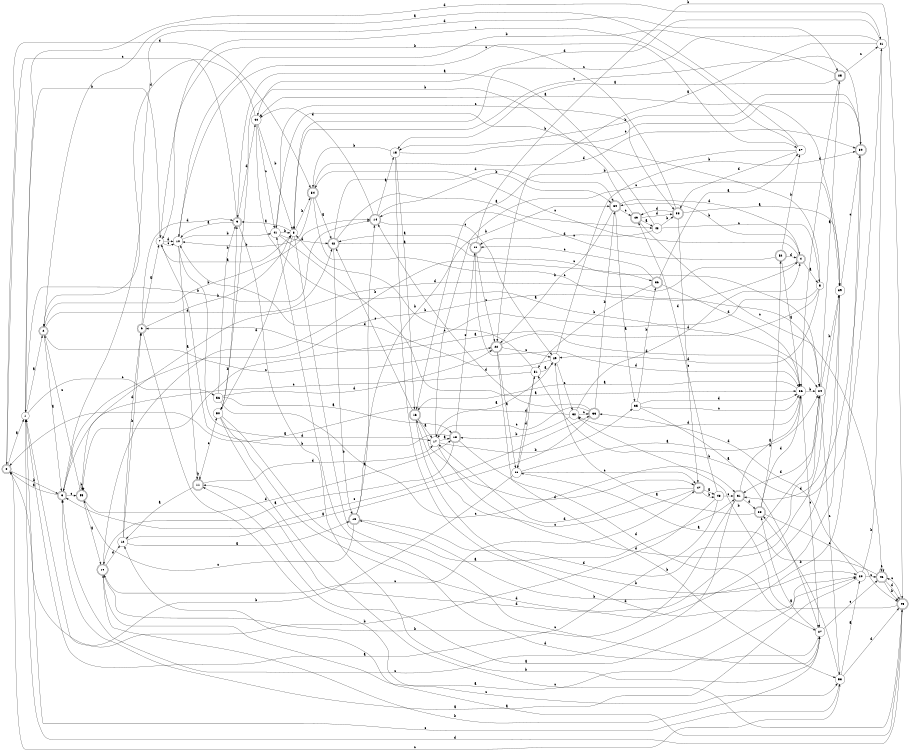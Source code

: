 digraph n46_5 {
__start0 [label="" shape="none"];

rankdir=LR;
size="8,5";

s0 [style="rounded,filled", color="black", fillcolor="white" shape="doublecircle", label="0"];
s1 [style="filled", color="black", fillcolor="white" shape="circle", label="1"];
s2 [style="rounded,filled", color="black", fillcolor="white" shape="doublecircle", label="2"];
s3 [style="rounded,filled", color="black", fillcolor="white" shape="doublecircle", label="3"];
s4 [style="rounded,filled", color="black", fillcolor="white" shape="doublecircle", label="4"];
s5 [style="filled", color="black", fillcolor="white" shape="circle", label="5"];
s6 [style="rounded,filled", color="black", fillcolor="white" shape="doublecircle", label="6"];
s7 [style="filled", color="black", fillcolor="white" shape="circle", label="7"];
s8 [style="filled", color="black", fillcolor="white" shape="circle", label="8"];
s9 [style="rounded,filled", color="black", fillcolor="white" shape="doublecircle", label="9"];
s10 [style="filled", color="black", fillcolor="white" shape="circle", label="10"];
s11 [style="rounded,filled", color="black", fillcolor="white" shape="doublecircle", label="11"];
s12 [style="filled", color="black", fillcolor="white" shape="circle", label="12"];
s13 [style="rounded,filled", color="black", fillcolor="white" shape="doublecircle", label="13"];
s14 [style="rounded,filled", color="black", fillcolor="white" shape="doublecircle", label="14"];
s15 [style="filled", color="black", fillcolor="white" shape="circle", label="15"];
s16 [style="rounded,filled", color="black", fillcolor="white" shape="doublecircle", label="16"];
s17 [style="filled", color="black", fillcolor="white" shape="circle", label="17"];
s18 [style="rounded,filled", color="black", fillcolor="white" shape="doublecircle", label="18"];
s19 [style="rounded,filled", color="black", fillcolor="white" shape="doublecircle", label="19"];
s20 [style="filled", color="black", fillcolor="white" shape="circle", label="20"];
s21 [style="filled", color="black", fillcolor="white" shape="circle", label="21"];
s22 [style="rounded,filled", color="black", fillcolor="white" shape="doublecircle", label="22"];
s23 [style="filled", color="black", fillcolor="white" shape="circle", label="23"];
s24 [style="filled", color="black", fillcolor="white" shape="circle", label="24"];
s25 [style="rounded,filled", color="black", fillcolor="white" shape="doublecircle", label="25"];
s26 [style="filled", color="black", fillcolor="white" shape="circle", label="26"];
s27 [style="filled", color="black", fillcolor="white" shape="circle", label="27"];
s28 [style="rounded,filled", color="black", fillcolor="white" shape="doublecircle", label="28"];
s29 [style="filled", color="black", fillcolor="white" shape="circle", label="29"];
s30 [style="rounded,filled", color="black", fillcolor="white" shape="doublecircle", label="30"];
s31 [style="rounded,filled", color="black", fillcolor="white" shape="doublecircle", label="31"];
s32 [style="filled", color="black", fillcolor="white" shape="circle", label="32"];
s33 [style="rounded,filled", color="black", fillcolor="white" shape="doublecircle", label="33"];
s34 [style="rounded,filled", color="black", fillcolor="white" shape="doublecircle", label="34"];
s35 [style="filled", color="black", fillcolor="white" shape="circle", label="35"];
s36 [style="rounded,filled", color="black", fillcolor="white" shape="doublecircle", label="36"];
s37 [style="filled", color="black", fillcolor="white" shape="circle", label="37"];
s38 [style="rounded,filled", color="black", fillcolor="white" shape="doublecircle", label="38"];
s39 [style="filled", color="black", fillcolor="white" shape="circle", label="39"];
s40 [style="filled", color="black", fillcolor="white" shape="circle", label="40"];
s41 [style="filled", color="black", fillcolor="white" shape="circle", label="41"];
s42 [style="rounded,filled", color="black", fillcolor="white" shape="doublecircle", label="42"];
s43 [style="filled", color="black", fillcolor="white" shape="circle", label="43"];
s44 [style="rounded,filled", color="black", fillcolor="white" shape="doublecircle", label="44"];
s45 [style="rounded,filled", color="black", fillcolor="white" shape="doublecircle", label="45"];
s46 [style="rounded,filled", color="black", fillcolor="white" shape="doublecircle", label="46"];
s47 [style="rounded,filled", color="black", fillcolor="white" shape="doublecircle", label="47"];
s48 [style="filled", color="black", fillcolor="white" shape="circle", label="48"];
s49 [style="rounded,filled", color="black", fillcolor="white" shape="doublecircle", label="49"];
s50 [style="filled", color="black", fillcolor="white" shape="circle", label="50"];
s51 [style="filled", color="black", fillcolor="white" shape="circle", label="51"];
s52 [style="rounded,filled", color="black", fillcolor="white" shape="doublecircle", label="52"];
s53 [style="filled", color="black", fillcolor="white" shape="circle", label="53"];
s54 [style="rounded,filled", color="black", fillcolor="white" shape="doublecircle", label="54"];
s55 [style="rounded,filled", color="black", fillcolor="white" shape="doublecircle", label="55"];
s56 [style="filled", color="black", fillcolor="white" shape="circle", label="56"];
s0 -> s1 [label="a"];
s0 -> s3 [label="b"];
s0 -> s53 [label="c"];
s0 -> s54 [label="d"];
s1 -> s2 [label="a"];
s1 -> s14 [label="b"];
s1 -> s56 [label="c"];
s1 -> s21 [label="d"];
s2 -> s3 [label="a"];
s2 -> s14 [label="b"];
s2 -> s22 [label="c"];
s2 -> s42 [label="d"];
s3 -> s0 [label="a"];
s3 -> s4 [label="b"];
s3 -> s55 [label="c"];
s3 -> s25 [label="d"];
s4 -> s5 [label="a"];
s4 -> s34 [label="b"];
s4 -> s54 [label="c"];
s4 -> s55 [label="d"];
s5 -> s6 [label="a"];
s5 -> s41 [label="b"];
s5 -> s55 [label="c"];
s5 -> s29 [label="d"];
s6 -> s7 [label="a"];
s6 -> s8 [label="b"];
s6 -> s53 [label="c"];
s6 -> s9 [label="d"];
s7 -> s8 [label="a"];
s7 -> s1 [label="b"];
s7 -> s10 [label="c"];
s7 -> s10 [label="d"];
s8 -> s9 [label="a"];
s8 -> s54 [label="b"];
s8 -> s27 [label="c"];
s8 -> s50 [label="d"];
s9 -> s10 [label="a"];
s9 -> s27 [label="b"];
s9 -> s0 [label="c"];
s9 -> s40 [label="d"];
s10 -> s11 [label="a"];
s10 -> s41 [label="b"];
s10 -> s37 [label="c"];
s10 -> s17 [label="d"];
s11 -> s12 [label="a"];
s11 -> s11 [label="b"];
s11 -> s50 [label="c"];
s11 -> s17 [label="d"];
s12 -> s13 [label="a"];
s12 -> s6 [label="b"];
s12 -> s33 [label="c"];
s12 -> s6 [label="d"];
s13 -> s14 [label="a"];
s13 -> s34 [label="b"];
s13 -> s55 [label="c"];
s13 -> s24 [label="d"];
s14 -> s15 [label="a"];
s14 -> s34 [label="b"];
s14 -> s29 [label="c"];
s14 -> s40 [label="d"];
s15 -> s16 [label="a"];
s15 -> s54 [label="b"];
s15 -> s30 [label="c"];
s15 -> s20 [label="d"];
s16 -> s17 [label="a"];
s16 -> s20 [label="b"];
s16 -> s42 [label="c"];
s16 -> s47 [label="d"];
s17 -> s18 [label="a"];
s17 -> s35 [label="b"];
s17 -> s39 [label="c"];
s17 -> s39 [label="d"];
s18 -> s19 [label="a"];
s18 -> s7 [label="b"];
s18 -> s44 [label="c"];
s18 -> s27 [label="d"];
s19 -> s20 [label="a"];
s19 -> s36 [label="b"];
s19 -> s47 [label="c"];
s19 -> s12 [label="d"];
s20 -> s3 [label="a"];
s20 -> s21 [label="b"];
s20 -> s46 [label="c"];
s20 -> s33 [label="d"];
s21 -> s22 [label="a"];
s21 -> s51 [label="b"];
s21 -> s8 [label="c"];
s21 -> s40 [label="d"];
s22 -> s23 [label="a"];
s22 -> s53 [label="b"];
s22 -> s29 [label="c"];
s22 -> s26 [label="d"];
s23 -> s24 [label="a"];
s23 -> s0 [label="b"];
s23 -> s47 [label="c"];
s23 -> s51 [label="d"];
s24 -> s25 [label="a"];
s24 -> s39 [label="b"];
s24 -> s53 [label="c"];
s24 -> s31 [label="d"];
s25 -> s15 [label="a"];
s25 -> s10 [label="b"];
s25 -> s21 [label="c"];
s25 -> s26 [label="d"];
s26 -> s16 [label="a"];
s26 -> s24 [label="b"];
s26 -> s27 [label="c"];
s26 -> s32 [label="d"];
s27 -> s28 [label="a"];
s27 -> s19 [label="b"];
s27 -> s46 [label="c"];
s27 -> s41 [label="d"];
s28 -> s29 [label="a"];
s28 -> s52 [label="b"];
s28 -> s45 [label="c"];
s28 -> s26 [label="d"];
s29 -> s17 [label="a"];
s29 -> s30 [label="b"];
s29 -> s32 [label="c"];
s29 -> s10 [label="d"];
s30 -> s11 [label="a"];
s30 -> s15 [label="b"];
s30 -> s8 [label="c"];
s30 -> s31 [label="d"];
s31 -> s26 [label="a"];
s31 -> s19 [label="b"];
s31 -> s3 [label="c"];
s31 -> s28 [label="d"];
s32 -> s0 [label="a"];
s32 -> s18 [label="b"];
s32 -> s33 [label="c"];
s32 -> s4 [label="d"];
s33 -> s3 [label="a"];
s33 -> s34 [label="b"];
s33 -> s17 [label="c"];
s33 -> s14 [label="d"];
s34 -> s35 [label="a"];
s34 -> s22 [label="b"];
s34 -> s49 [label="c"];
s34 -> s4 [label="d"];
s35 -> s27 [label="a"];
s35 -> s36 [label="b"];
s35 -> s26 [label="c"];
s35 -> s26 [label="d"];
s36 -> s37 [label="a"];
s36 -> s51 [label="b"];
s36 -> s44 [label="c"];
s36 -> s26 [label="d"];
s37 -> s2 [label="a"];
s37 -> s16 [label="b"];
s37 -> s7 [label="c"];
s37 -> s38 [label="d"];
s38 -> s39 [label="a"];
s38 -> s7 [label="b"];
s38 -> s47 [label="c"];
s38 -> s49 [label="d"];
s39 -> s40 [label="a"];
s39 -> s13 [label="b"];
s39 -> s30 [label="c"];
s39 -> s11 [label="d"];
s40 -> s24 [label="a"];
s40 -> s8 [label="b"];
s40 -> s41 [label="c"];
s40 -> s2 [label="d"];
s41 -> s26 [label="a"];
s41 -> s8 [label="b"];
s41 -> s38 [label="c"];
s41 -> s42 [label="d"];
s42 -> s43 [label="a"];
s42 -> s13 [label="b"];
s42 -> s24 [label="c"];
s42 -> s34 [label="d"];
s43 -> s9 [label="a"];
s43 -> s38 [label="b"];
s43 -> s5 [label="c"];
s43 -> s44 [label="d"];
s44 -> s42 [label="a"];
s44 -> s45 [label="b"];
s44 -> s22 [label="c"];
s44 -> s26 [label="d"];
s45 -> s12 [label="a"];
s45 -> s32 [label="b"];
s45 -> s46 [label="c"];
s45 -> s1 [label="d"];
s46 -> s23 [label="a"];
s46 -> s45 [label="b"];
s46 -> s46 [label="c"];
s46 -> s45 [label="d"];
s47 -> s48 [label="a"];
s47 -> s48 [label="b"];
s47 -> s16 [label="c"];
s47 -> s17 [label="d"];
s48 -> s1 [label="a"];
s48 -> s1 [label="b"];
s48 -> s31 [label="c"];
s48 -> s49 [label="d"];
s49 -> s43 [label="a"];
s49 -> s50 [label="b"];
s49 -> s46 [label="c"];
s49 -> s38 [label="d"];
s50 -> s31 [label="a"];
s50 -> s9 [label="b"];
s50 -> s45 [label="c"];
s50 -> s24 [label="d"];
s51 -> s29 [label="a"];
s51 -> s8 [label="b"];
s51 -> s3 [label="c"];
s51 -> s23 [label="d"];
s52 -> s26 [label="a"];
s52 -> s37 [label="b"];
s52 -> s14 [label="c"];
s52 -> s4 [label="d"];
s53 -> s20 [label="a"];
s53 -> s28 [label="b"];
s53 -> s1 [label="c"];
s53 -> s45 [label="d"];
s54 -> s42 [label="a"];
s54 -> s10 [label="b"];
s54 -> s24 [label="c"];
s54 -> s30 [label="d"];
s55 -> s19 [label="a"];
s55 -> s55 [label="b"];
s55 -> s2 [label="c"];
s55 -> s18 [label="d"];
s56 -> s18 [label="a"];
s56 -> s9 [label="b"];
s56 -> s31 [label="c"];
s56 -> s22 [label="d"];

}